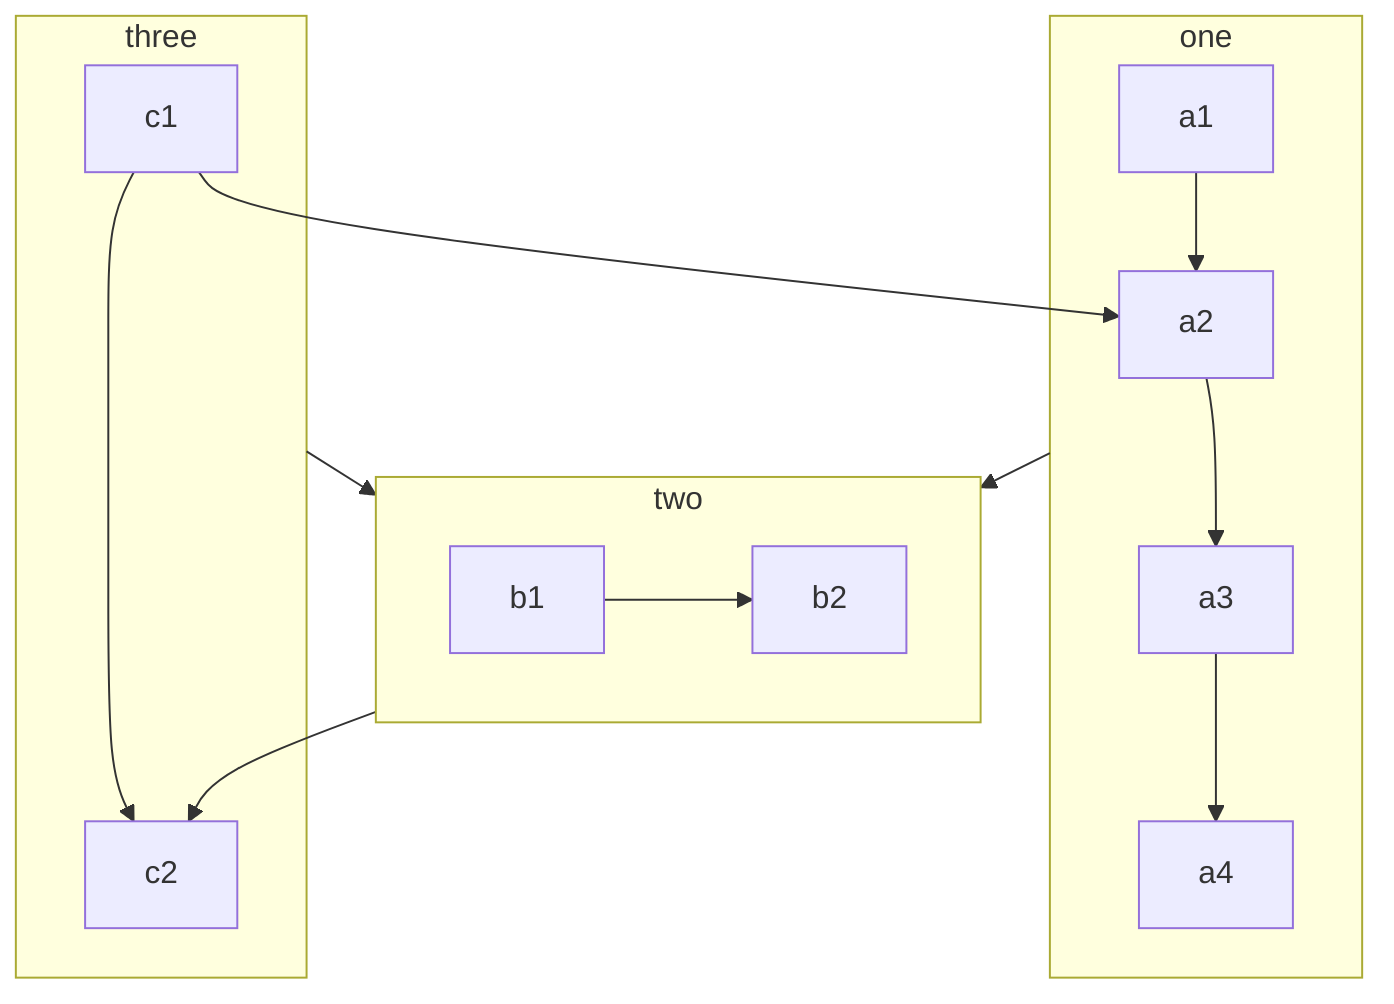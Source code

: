 flowchart TB
    c1-->a2
    subgraph one
    a1-->a2
    a2-->a3
    a3-->a4
    end
    subgraph two
    b1-->b2
    end
    subgraph three
    c1-->c2
    end
    one --> two
    three --> two
    two --> c2